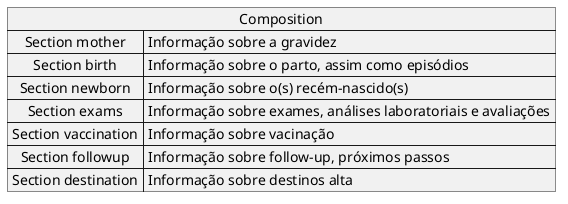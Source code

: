 @startuml
map Composition {
Section mother => Informação sobre a mãe
 Section mother => Informação sobre a gravidez
 Section birth => Informação sobre o parto, assim como episódios
 Section newborn => Informação sobre o(s) recém-nascido(s)
 Section exams => Informação sobre exames, análises laboratoriais e avaliações
 Section vaccination => Informação sobre vacinação
 Section followup => Informação sobre follow-up, próximos passos
 Section destination => Informação sobre destinos alta



}
@enduml


